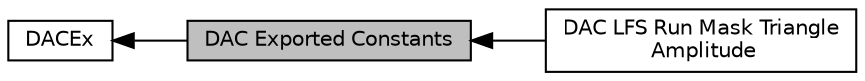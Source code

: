 digraph "DAC Exported Constants"
{
  edge [fontname="Helvetica",fontsize="10",labelfontname="Helvetica",labelfontsize="10"];
  node [fontname="Helvetica",fontsize="10",shape=record];
  rankdir=LR;
  Node1 [label="DACEx",height=0.2,width=0.4,color="black", fillcolor="white", style="filled",URL="$group___d_a_c_ex.html",tooltip="DAC driver modules. "];
  Node0 [label="DAC Exported Constants",height=0.2,width=0.4,color="black", fillcolor="grey75", style="filled", fontcolor="black"];
  Node2 [label="DAC LFS Run Mask Triangle\l Amplitude",height=0.2,width=0.4,color="black", fillcolor="white", style="filled",URL="$group___d_a_c_ex__lfsrunmask__triangleamplitude.html"];
  Node1->Node0 [shape=plaintext, dir="back", style="solid"];
  Node0->Node2 [shape=plaintext, dir="back", style="solid"];
}
